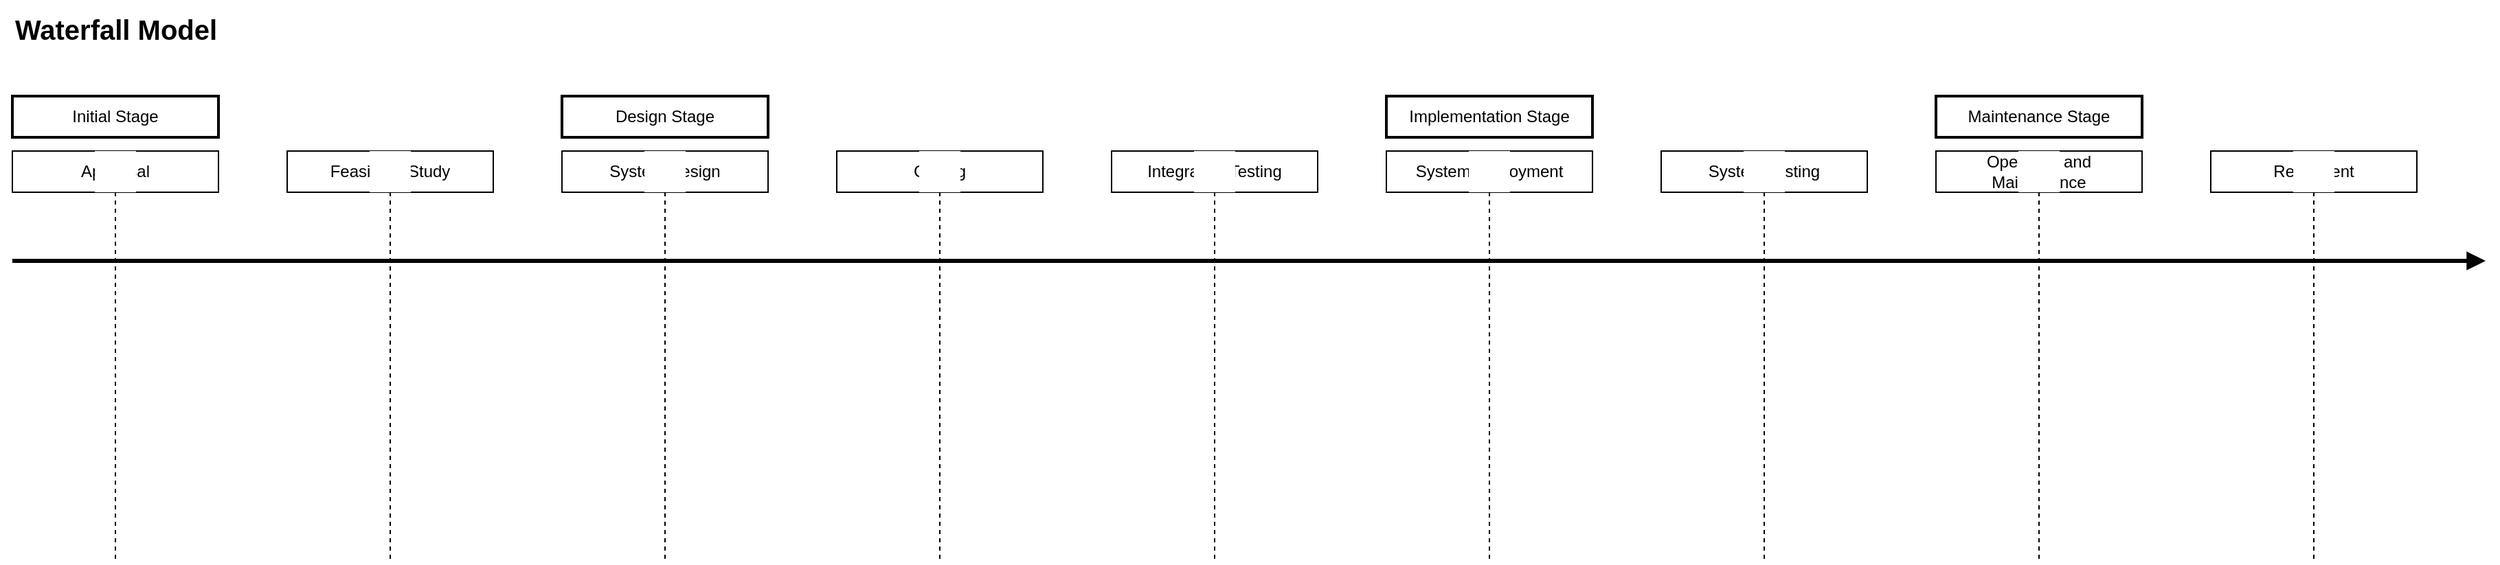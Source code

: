 <mxfile version="22.1.17" type="github">
  <diagram name="Page-1" id="i8E76wjoyab1bNCFXAoY">
    <mxGraphModel>
      <root>
        <mxCell id="0" />
        <mxCell id="1" parent="0" />
        <mxCell id="2" value="Appraisal" style="shape=umlLifeline;perimeter=lifelinePerimeter;whiteSpace=wrap;container=1;dropTarget=0;collapsible=0;recursiveResize=0;outlineConnect=0;portConstraint=eastwest;newEdgeStyle={&quot;edgeStyle&quot;:&quot;elbowEdgeStyle&quot;,&quot;elbow&quot;:&quot;vertical&quot;,&quot;curved&quot;:0,&quot;rounded&quot;:0};size=30;" vertex="1" parent="1">
          <mxGeometry x="150" y="110" width="150" height="300" as="geometry" />
        </mxCell>
        <mxCell id="3" value="" style="shape=image;imageAspect=0;aspect=fixed;image=https://cdn1.iconfinder.com/data/icons/hawcons/32/699721-icon-5-neutral-face-128.png;imageBackground=default;" vertex="1" parent="2">
          <mxGeometry x="60" y="NaN" width="30" height="30" as="geometry" />
        </mxCell>
        <mxCell id="4" value="Initial Stage" style="whiteSpace=wrap;strokeWidth=2;" vertex="1" parent="1">
          <mxGeometry x="150" y="70" width="150" height="30" as="geometry" />
        </mxCell>
        <mxCell id="5" value="Feasibility Study" style="shape=umlLifeline;perimeter=lifelinePerimeter;whiteSpace=wrap;container=1;dropTarget=0;collapsible=0;recursiveResize=0;outlineConnect=0;portConstraint=eastwest;newEdgeStyle={&quot;edgeStyle&quot;:&quot;elbowEdgeStyle&quot;,&quot;elbow&quot;:&quot;vertical&quot;,&quot;curved&quot;:0,&quot;rounded&quot;:0};size=30;" vertex="1" parent="1">
          <mxGeometry x="350" y="110" width="150" height="300" as="geometry" />
        </mxCell>
        <mxCell id="6" value="" style="shape=image;imageAspect=0;aspect=fixed;image=https://cdn1.iconfinder.com/data/icons/hawcons/32/699721-icon-5-neutral-face-128.png;imageBackground=default;" vertex="1" parent="5">
          <mxGeometry x="60" y="NaN" width="30" height="30" as="geometry" />
        </mxCell>
        <mxCell id="7" value="System Design" style="shape=umlLifeline;perimeter=lifelinePerimeter;whiteSpace=wrap;container=1;dropTarget=0;collapsible=0;recursiveResize=0;outlineConnect=0;portConstraint=eastwest;newEdgeStyle={&quot;edgeStyle&quot;:&quot;elbowEdgeStyle&quot;,&quot;elbow&quot;:&quot;vertical&quot;,&quot;curved&quot;:0,&quot;rounded&quot;:0};size=30;" vertex="1" parent="1">
          <mxGeometry x="550" y="110" width="150" height="300" as="geometry" />
        </mxCell>
        <mxCell id="8" value="" style="shape=image;imageAspect=0;aspect=fixed;image=https://cdn1.iconfinder.com/data/icons/hawcons/32/699721-icon-5-neutral-face-128.png;imageBackground=default;" vertex="1" parent="7">
          <mxGeometry x="60" y="NaN" width="30" height="30" as="geometry" />
        </mxCell>
        <mxCell id="9" value="Design Stage" style="whiteSpace=wrap;strokeWidth=2;" vertex="1" parent="1">
          <mxGeometry x="550" y="70" width="150" height="30" as="geometry" />
        </mxCell>
        <mxCell id="10" value="Coding" style="shape=umlLifeline;perimeter=lifelinePerimeter;whiteSpace=wrap;container=1;dropTarget=0;collapsible=0;recursiveResize=0;outlineConnect=0;portConstraint=eastwest;newEdgeStyle={&quot;edgeStyle&quot;:&quot;elbowEdgeStyle&quot;,&quot;elbow&quot;:&quot;vertical&quot;,&quot;curved&quot;:0,&quot;rounded&quot;:0};size=30;" vertex="1" parent="1">
          <mxGeometry x="750" y="110" width="150" height="300" as="geometry" />
        </mxCell>
        <mxCell id="11" value="" style="shape=image;imageAspect=0;aspect=fixed;image=https://cdn1.iconfinder.com/data/icons/hawcons/32/699721-icon-5-neutral-face-128.png;imageBackground=default;" vertex="1" parent="10">
          <mxGeometry x="60" y="NaN" width="30" height="30" as="geometry" />
        </mxCell>
        <mxCell id="12" value="Integration Testing" style="shape=umlLifeline;perimeter=lifelinePerimeter;whiteSpace=wrap;container=1;dropTarget=0;collapsible=0;recursiveResize=0;outlineConnect=0;portConstraint=eastwest;newEdgeStyle={&quot;edgeStyle&quot;:&quot;elbowEdgeStyle&quot;,&quot;elbow&quot;:&quot;vertical&quot;,&quot;curved&quot;:0,&quot;rounded&quot;:0};size=30;" vertex="1" parent="1">
          <mxGeometry x="950" y="110" width="150" height="300" as="geometry" />
        </mxCell>
        <mxCell id="13" value="" style="shape=image;imageAspect=0;aspect=fixed;image=https://cdn1.iconfinder.com/data/icons/hawcons/32/699721-icon-5-neutral-face-128.png;imageBackground=default;" vertex="1" parent="12">
          <mxGeometry x="60" y="NaN" width="30" height="30" as="geometry" />
        </mxCell>
        <mxCell id="14" value="System Deployment" style="shape=umlLifeline;perimeter=lifelinePerimeter;whiteSpace=wrap;container=1;dropTarget=0;collapsible=0;recursiveResize=0;outlineConnect=0;portConstraint=eastwest;newEdgeStyle={&quot;edgeStyle&quot;:&quot;elbowEdgeStyle&quot;,&quot;elbow&quot;:&quot;vertical&quot;,&quot;curved&quot;:0,&quot;rounded&quot;:0};size=30;" vertex="1" parent="1">
          <mxGeometry x="1150" y="110" width="150" height="300" as="geometry" />
        </mxCell>
        <mxCell id="15" value="" style="shape=image;imageAspect=0;aspect=fixed;image=https://cdn1.iconfinder.com/data/icons/hawcons/32/699721-icon-5-neutral-face-128.png;imageBackground=default;" vertex="1" parent="14">
          <mxGeometry x="60" y="NaN" width="30" height="30" as="geometry" />
        </mxCell>
        <mxCell id="16" value="Implementation Stage" style="whiteSpace=wrap;strokeWidth=2;" vertex="1" parent="1">
          <mxGeometry x="1150" y="70" width="150" height="30" as="geometry" />
        </mxCell>
        <mxCell id="17" value="System Testing" style="shape=umlLifeline;perimeter=lifelinePerimeter;whiteSpace=wrap;container=1;dropTarget=0;collapsible=0;recursiveResize=0;outlineConnect=0;portConstraint=eastwest;newEdgeStyle={&quot;edgeStyle&quot;:&quot;elbowEdgeStyle&quot;,&quot;elbow&quot;:&quot;vertical&quot;,&quot;curved&quot;:0,&quot;rounded&quot;:0};size=30;" vertex="1" parent="1">
          <mxGeometry x="1350" y="110" width="150" height="300" as="geometry" />
        </mxCell>
        <mxCell id="18" value="" style="shape=image;imageAspect=0;aspect=fixed;image=https://cdn1.iconfinder.com/data/icons/hawcons/32/699721-icon-5-neutral-face-128.png;imageBackground=default;" vertex="1" parent="17">
          <mxGeometry x="60" y="NaN" width="30" height="30" as="geometry" />
        </mxCell>
        <mxCell id="19" value="Operation and Maintenance" style="shape=umlLifeline;perimeter=lifelinePerimeter;whiteSpace=wrap;container=1;dropTarget=0;collapsible=0;recursiveResize=0;outlineConnect=0;portConstraint=eastwest;newEdgeStyle={&quot;edgeStyle&quot;:&quot;elbowEdgeStyle&quot;,&quot;elbow&quot;:&quot;vertical&quot;,&quot;curved&quot;:0,&quot;rounded&quot;:0};size=30;" vertex="1" parent="1">
          <mxGeometry x="1550" y="110" width="150" height="300" as="geometry" />
        </mxCell>
        <mxCell id="20" value="" style="shape=image;imageAspect=0;aspect=fixed;image=https://cdn1.iconfinder.com/data/icons/hawcons/32/699721-icon-5-neutral-face-128.png;imageBackground=default;" vertex="1" parent="19">
          <mxGeometry x="60" y="NaN" width="30" height="30" as="geometry" />
        </mxCell>
        <mxCell id="21" value="Maintenance Stage" style="whiteSpace=wrap;strokeWidth=2;" vertex="1" parent="1">
          <mxGeometry x="1550" y="70" width="150" height="30" as="geometry" />
        </mxCell>
        <mxCell id="22" value="Retirement" style="shape=umlLifeline;perimeter=lifelinePerimeter;whiteSpace=wrap;container=1;dropTarget=0;collapsible=0;recursiveResize=0;outlineConnect=0;portConstraint=eastwest;newEdgeStyle={&quot;edgeStyle&quot;:&quot;elbowEdgeStyle&quot;,&quot;elbow&quot;:&quot;vertical&quot;,&quot;curved&quot;:0,&quot;rounded&quot;:0};size=30;" vertex="1" parent="1">
          <mxGeometry x="1750" y="110" width="150" height="300" as="geometry" />
        </mxCell>
        <mxCell id="23" value="" style="shape=image;imageAspect=0;aspect=fixed;image=https://cdn1.iconfinder.com/data/icons/hawcons/32/699721-icon-5-neutral-face-128.png;imageBackground=default;" vertex="1" parent="22">
          <mxGeometry x="60" y="NaN" width="30" height="30" as="geometry" />
        </mxCell>
        <mxCell id="24" style="endArrow=block;strokeWidth=3;endFill=1;" edge="1" parent="1">
          <mxGeometry relative="1" as="geometry">
            <mxPoint x="150" y="190" as="sourcePoint" />
            <mxPoint x="1950" y="190" as="targetPoint" />
          </mxGeometry>
        </mxCell>
        <mxCell id="25" value="Waterfall Model" style="text;strokeColor=none;fillColor=none;align=left;verticalAlign=middle;fontSize=20;fontStyle=1" vertex="1" parent="1">
          <mxGeometry x="150" width="180" height="40" as="geometry" />
        </mxCell>
      </root>
    </mxGraphModel>
  </diagram>
</mxfile>
